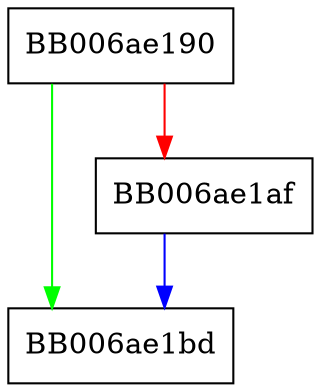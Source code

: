 digraph msblob2rsa_newctx {
  node [shape="box"];
  graph [splines=ortho];
  BB006ae190 -> BB006ae1bd [color="green"];
  BB006ae190 -> BB006ae1af [color="red"];
  BB006ae1af -> BB006ae1bd [color="blue"];
}